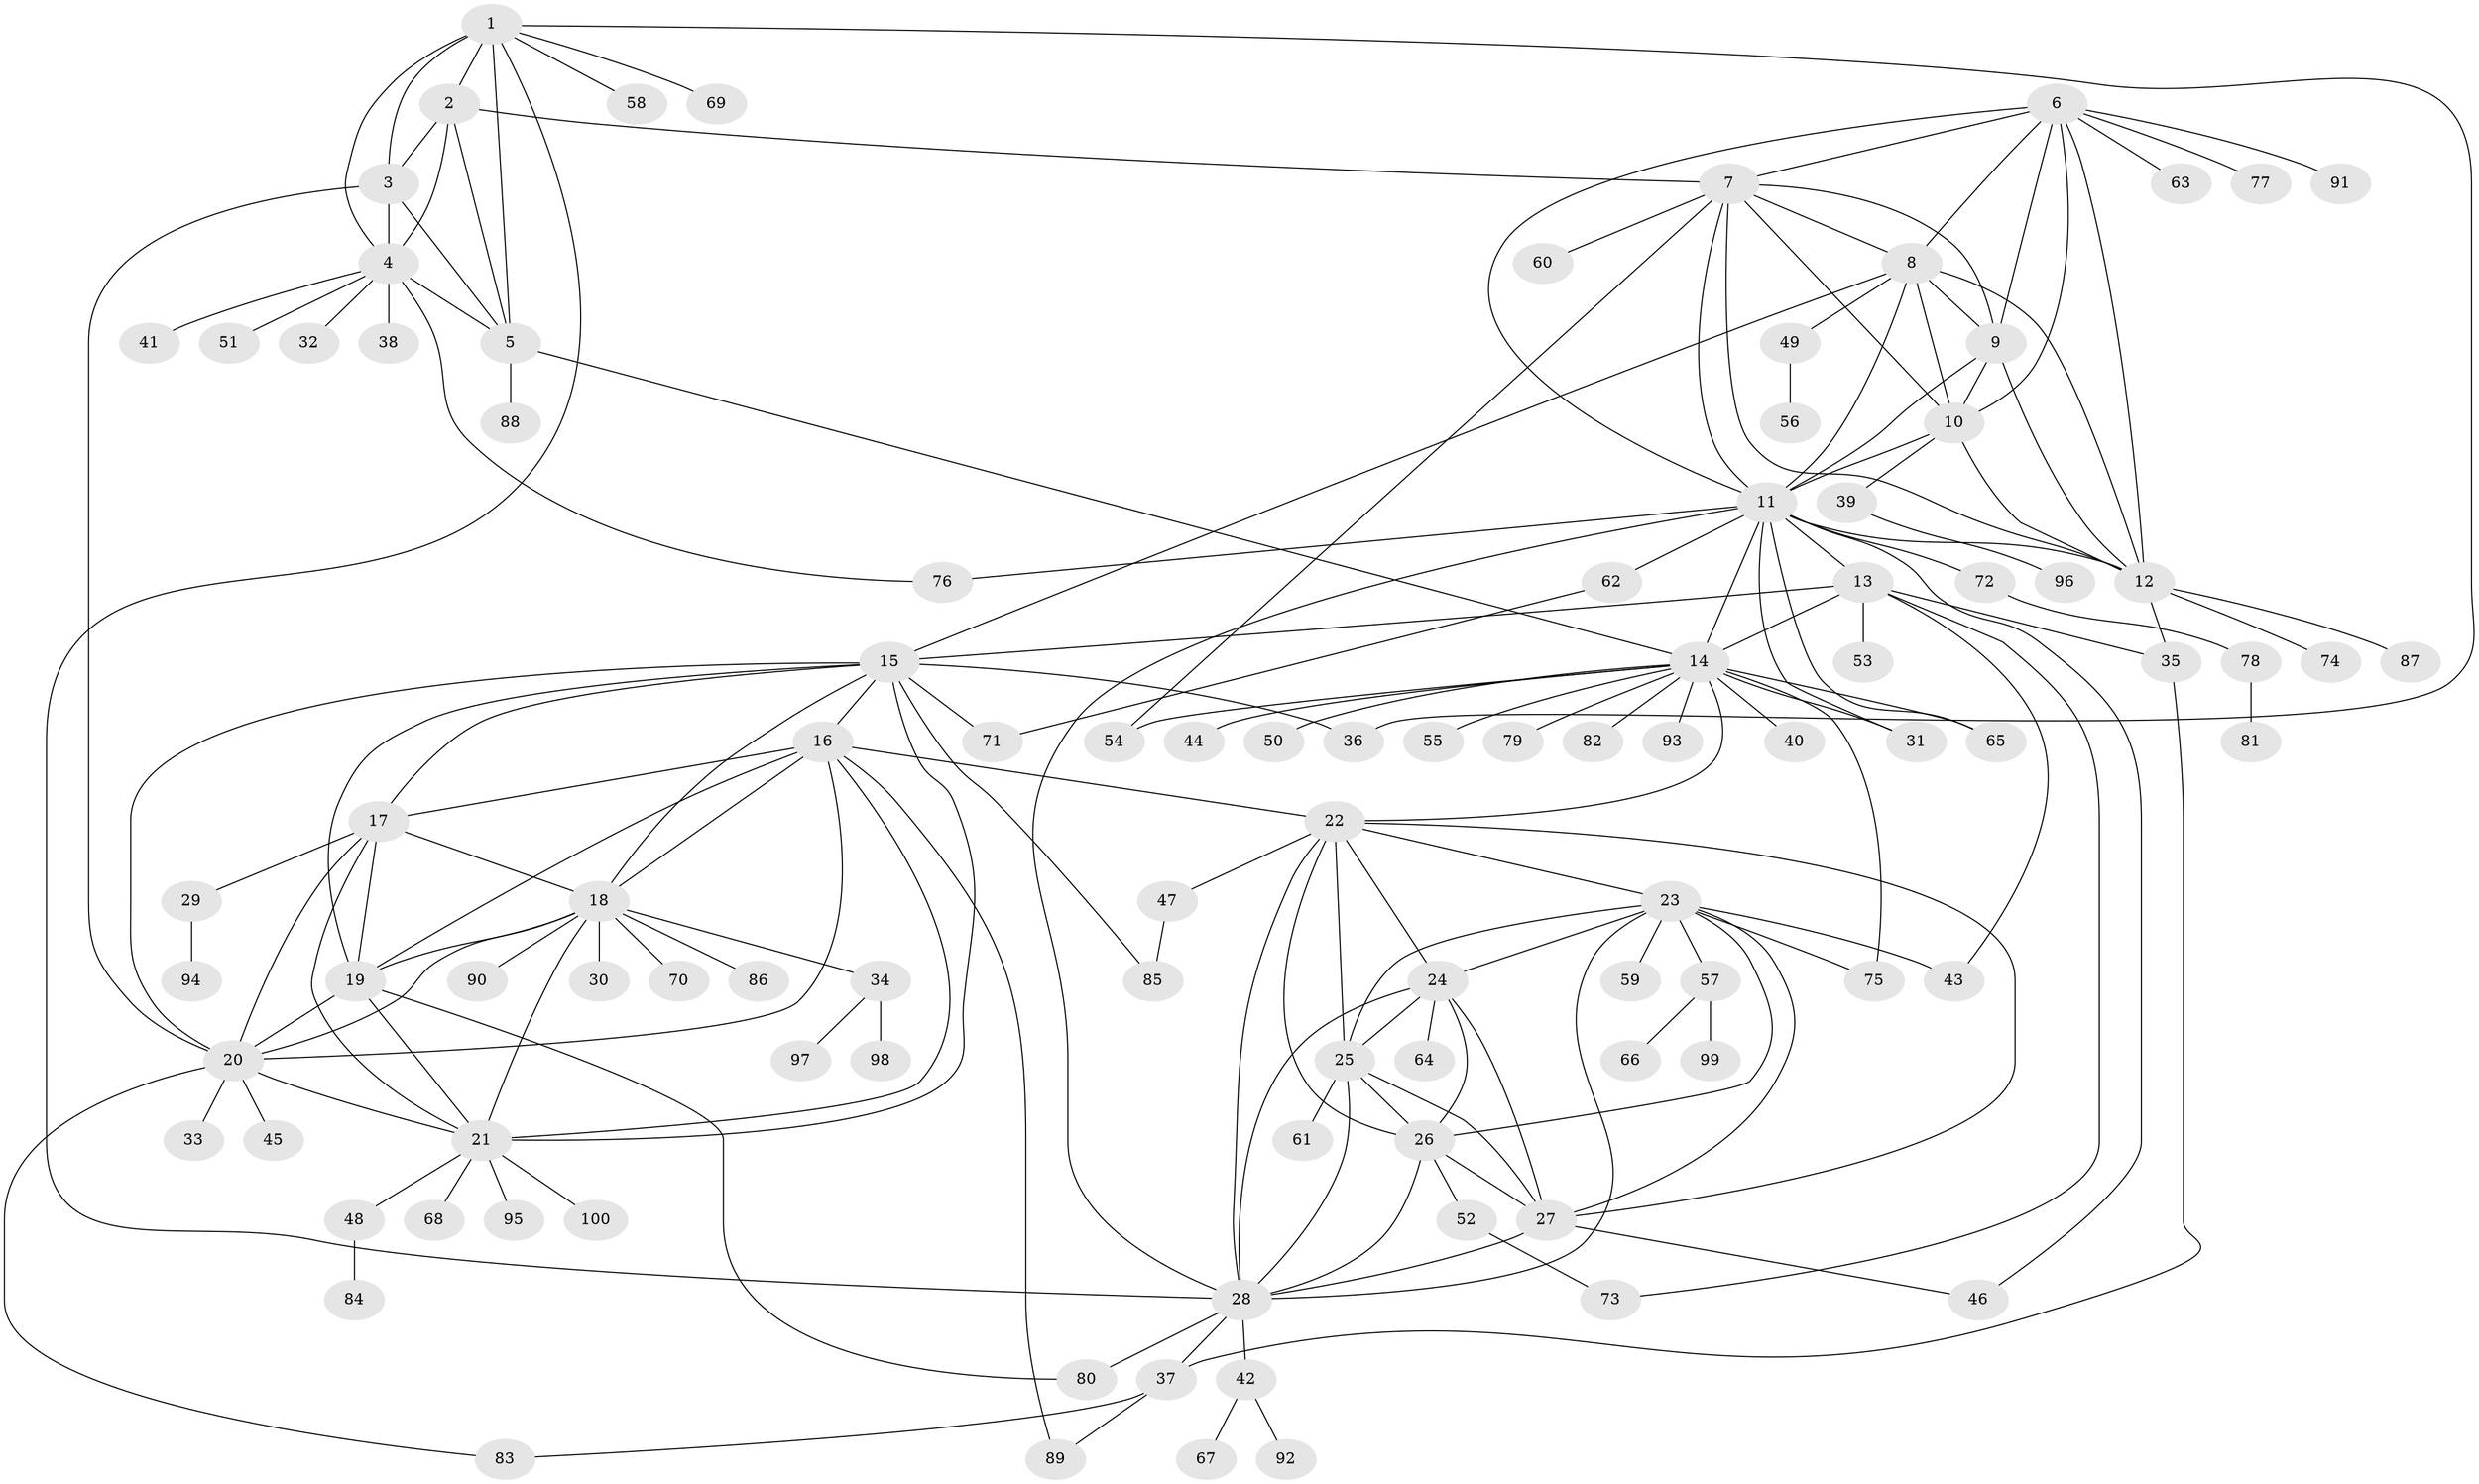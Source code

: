 // original degree distribution, {11: 0.02857142857142857, 8: 0.06428571428571428, 10: 0.05714285714285714, 9: 0.02857142857142857, 6: 0.007142857142857143, 16: 0.007142857142857143, 13: 0.007142857142857143, 7: 0.02857142857142857, 12: 0.02142857142857143, 2: 0.17142857142857143, 1: 0.5357142857142857, 3: 0.02857142857142857, 4: 0.014285714285714285}
// Generated by graph-tools (version 1.1) at 2025/52/03/04/25 22:52:32]
// undirected, 100 vertices, 173 edges
graph export_dot {
  node [color=gray90,style=filled];
  1;
  2;
  3;
  4;
  5;
  6;
  7;
  8;
  9;
  10;
  11;
  12;
  13;
  14;
  15;
  16;
  17;
  18;
  19;
  20;
  21;
  22;
  23;
  24;
  25;
  26;
  27;
  28;
  29;
  30;
  31;
  32;
  33;
  34;
  35;
  36;
  37;
  38;
  39;
  40;
  41;
  42;
  43;
  44;
  45;
  46;
  47;
  48;
  49;
  50;
  51;
  52;
  53;
  54;
  55;
  56;
  57;
  58;
  59;
  60;
  61;
  62;
  63;
  64;
  65;
  66;
  67;
  68;
  69;
  70;
  71;
  72;
  73;
  74;
  75;
  76;
  77;
  78;
  79;
  80;
  81;
  82;
  83;
  84;
  85;
  86;
  87;
  88;
  89;
  90;
  91;
  92;
  93;
  94;
  95;
  96;
  97;
  98;
  99;
  100;
  1 -- 2 [weight=1.0];
  1 -- 3 [weight=1.0];
  1 -- 4 [weight=3.0];
  1 -- 5 [weight=1.0];
  1 -- 28 [weight=1.0];
  1 -- 36 [weight=1.0];
  1 -- 58 [weight=1.0];
  1 -- 69 [weight=1.0];
  2 -- 3 [weight=1.0];
  2 -- 4 [weight=3.0];
  2 -- 5 [weight=1.0];
  2 -- 7 [weight=1.0];
  3 -- 4 [weight=3.0];
  3 -- 5 [weight=1.0];
  3 -- 20 [weight=1.0];
  4 -- 5 [weight=3.0];
  4 -- 32 [weight=1.0];
  4 -- 38 [weight=2.0];
  4 -- 41 [weight=1.0];
  4 -- 51 [weight=1.0];
  4 -- 76 [weight=1.0];
  5 -- 14 [weight=1.0];
  5 -- 88 [weight=1.0];
  6 -- 7 [weight=1.0];
  6 -- 8 [weight=1.0];
  6 -- 9 [weight=1.0];
  6 -- 10 [weight=1.0];
  6 -- 11 [weight=1.0];
  6 -- 12 [weight=1.0];
  6 -- 63 [weight=1.0];
  6 -- 77 [weight=1.0];
  6 -- 91 [weight=1.0];
  7 -- 8 [weight=1.0];
  7 -- 9 [weight=1.0];
  7 -- 10 [weight=1.0];
  7 -- 11 [weight=1.0];
  7 -- 12 [weight=1.0];
  7 -- 54 [weight=1.0];
  7 -- 60 [weight=1.0];
  8 -- 9 [weight=1.0];
  8 -- 10 [weight=1.0];
  8 -- 11 [weight=1.0];
  8 -- 12 [weight=1.0];
  8 -- 15 [weight=1.0];
  8 -- 49 [weight=1.0];
  9 -- 10 [weight=1.0];
  9 -- 11 [weight=1.0];
  9 -- 12 [weight=1.0];
  10 -- 11 [weight=1.0];
  10 -- 12 [weight=1.0];
  10 -- 39 [weight=1.0];
  11 -- 12 [weight=1.0];
  11 -- 13 [weight=1.0];
  11 -- 14 [weight=1.0];
  11 -- 28 [weight=1.0];
  11 -- 31 [weight=1.0];
  11 -- 46 [weight=1.0];
  11 -- 62 [weight=1.0];
  11 -- 65 [weight=1.0];
  11 -- 72 [weight=1.0];
  11 -- 76 [weight=1.0];
  12 -- 35 [weight=1.0];
  12 -- 74 [weight=1.0];
  12 -- 87 [weight=1.0];
  13 -- 14 [weight=6.0];
  13 -- 15 [weight=1.0];
  13 -- 35 [weight=1.0];
  13 -- 43 [weight=1.0];
  13 -- 53 [weight=1.0];
  13 -- 73 [weight=1.0];
  14 -- 22 [weight=1.0];
  14 -- 31 [weight=1.0];
  14 -- 40 [weight=1.0];
  14 -- 44 [weight=1.0];
  14 -- 50 [weight=1.0];
  14 -- 54 [weight=1.0];
  14 -- 55 [weight=1.0];
  14 -- 65 [weight=1.0];
  14 -- 75 [weight=1.0];
  14 -- 79 [weight=1.0];
  14 -- 82 [weight=1.0];
  14 -- 93 [weight=1.0];
  15 -- 16 [weight=1.0];
  15 -- 17 [weight=1.0];
  15 -- 18 [weight=1.0];
  15 -- 19 [weight=1.0];
  15 -- 20 [weight=1.0];
  15 -- 21 [weight=1.0];
  15 -- 36 [weight=1.0];
  15 -- 71 [weight=1.0];
  15 -- 85 [weight=1.0];
  16 -- 17 [weight=1.0];
  16 -- 18 [weight=1.0];
  16 -- 19 [weight=1.0];
  16 -- 20 [weight=1.0];
  16 -- 21 [weight=1.0];
  16 -- 22 [weight=1.0];
  16 -- 89 [weight=1.0];
  17 -- 18 [weight=1.0];
  17 -- 19 [weight=1.0];
  17 -- 20 [weight=1.0];
  17 -- 21 [weight=1.0];
  17 -- 29 [weight=1.0];
  18 -- 19 [weight=1.0];
  18 -- 20 [weight=1.0];
  18 -- 21 [weight=1.0];
  18 -- 30 [weight=1.0];
  18 -- 34 [weight=1.0];
  18 -- 70 [weight=1.0];
  18 -- 86 [weight=1.0];
  18 -- 90 [weight=1.0];
  19 -- 20 [weight=1.0];
  19 -- 21 [weight=1.0];
  19 -- 80 [weight=1.0];
  20 -- 21 [weight=1.0];
  20 -- 33 [weight=1.0];
  20 -- 45 [weight=1.0];
  20 -- 83 [weight=1.0];
  21 -- 48 [weight=1.0];
  21 -- 68 [weight=1.0];
  21 -- 95 [weight=1.0];
  21 -- 100 [weight=1.0];
  22 -- 23 [weight=1.0];
  22 -- 24 [weight=1.0];
  22 -- 25 [weight=1.0];
  22 -- 26 [weight=1.0];
  22 -- 27 [weight=1.0];
  22 -- 28 [weight=1.0];
  22 -- 47 [weight=1.0];
  23 -- 24 [weight=1.0];
  23 -- 25 [weight=1.0];
  23 -- 26 [weight=1.0];
  23 -- 27 [weight=1.0];
  23 -- 28 [weight=1.0];
  23 -- 43 [weight=1.0];
  23 -- 57 [weight=1.0];
  23 -- 59 [weight=1.0];
  23 -- 75 [weight=1.0];
  24 -- 25 [weight=1.0];
  24 -- 26 [weight=1.0];
  24 -- 27 [weight=1.0];
  24 -- 28 [weight=1.0];
  24 -- 64 [weight=1.0];
  25 -- 26 [weight=1.0];
  25 -- 27 [weight=1.0];
  25 -- 28 [weight=1.0];
  25 -- 61 [weight=1.0];
  26 -- 27 [weight=1.0];
  26 -- 28 [weight=1.0];
  26 -- 52 [weight=1.0];
  27 -- 28 [weight=1.0];
  27 -- 46 [weight=1.0];
  28 -- 37 [weight=1.0];
  28 -- 42 [weight=1.0];
  28 -- 80 [weight=1.0];
  29 -- 94 [weight=1.0];
  34 -- 97 [weight=1.0];
  34 -- 98 [weight=1.0];
  35 -- 37 [weight=1.0];
  37 -- 83 [weight=1.0];
  37 -- 89 [weight=1.0];
  39 -- 96 [weight=1.0];
  42 -- 67 [weight=1.0];
  42 -- 92 [weight=1.0];
  47 -- 85 [weight=1.0];
  48 -- 84 [weight=1.0];
  49 -- 56 [weight=1.0];
  52 -- 73 [weight=1.0];
  57 -- 66 [weight=1.0];
  57 -- 99 [weight=1.0];
  62 -- 71 [weight=1.0];
  72 -- 78 [weight=1.0];
  78 -- 81 [weight=1.0];
}
